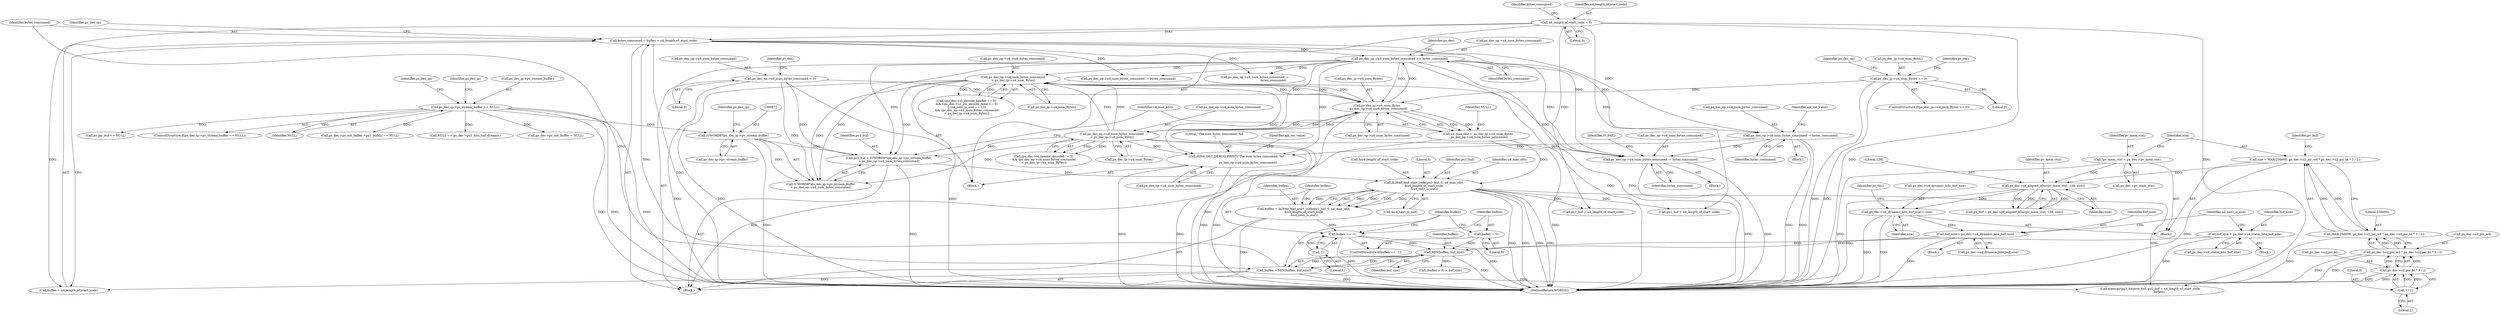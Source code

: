 digraph "0_Android_e629194c62a9a129ce378e08cb1059a8a53f1795@pointer" {
"1001333" [label="(Call,ps_dec_op->u4_num_bytes_consumed -= bytes_consumed)"];
"1001098" [label="(Call,bytes_consumed = buflen + u4_length_of_start_code)"];
"1001093" [label="(Call,buflen = MIN(buflen, buf_size))"];
"1001095" [label="(Call,MIN(buflen, buf_size))"];
"1001086" [label="(Call,buflen == -1)"];
"1001075" [label="(Call,buflen = ih264d_find_start_code(pu1_buf, 0, u4_max_ofst,\n &u4_length_of_start_code,\n &u4_next_is_aud))"];
"1001077" [label="(Call,ih264d_find_start_code(pu1_buf, 0, u4_max_ofst,\n &u4_length_of_start_code,\n &u4_next_is_aud))"];
"1000968" [label="(Call,pu1_buf = (UWORD8*)ps_dec_ip->pv_stream_buffer\n + ps_dec_op->u4_num_bytes_consumed)"];
"1000971" [label="(Call,(UWORD8*)ps_dec_ip->pv_stream_buffer)"];
"1000260" [label="(Call,ps_dec_ip->pv_stream_buffer == NULL)"];
"1001436" [label="(Call,ps_dec_op->u4_num_bytes_consumed\n < ps_dec_ip->u4_num_Bytes)"];
"1001103" [label="(Call,ps_dec_op->u4_num_bytes_consumed += bytes_consumed)"];
"1000981" [label="(Call,ps_dec_ip->u4_num_Bytes\n - ps_dec_op->u4_num_bytes_consumed)"];
"1000281" [label="(Call,ps_dec_ip->u4_num_Bytes <= 0)"];
"1001411" [label="(Call,ps_dec_op->u4_num_bytes_consumed\n < ps_dec_ip->u4_num_Bytes)"];
"1000306" [label="(Call,ps_dec_op->u4_num_bytes_consumed = 0)"];
"1000979" [label="(Call,u4_max_ofst = ps_dec_ip->u4_num_Bytes\n - ps_dec_op->u4_num_bytes_consumed)"];
"1001088" [label="(Call,-1)"];
"1001090" [label="(Call,buflen = 0)"];
"1001055" [label="(Call,buf_size = ps_dec->u4_dynamic_bits_buf_size)"];
"1001040" [label="(Call,ps_dec->u4_dynamic_bits_buf_size = size)"];
"1001026" [label="(Call,ps_dec->pf_aligned_alloc(pv_mem_ctxt, 128, size))"];
"1001004" [label="(Call,*pv_mem_ctxt = ps_dec->pv_mem_ctxt)"];
"1001009" [label="(Call,size = MAX(256000, ps_dec->u2_pic_wd * ps_dec->u2_pic_ht * 3 / 2))"];
"1001011" [label="(Call,MAX(256000, ps_dec->u2_pic_wd * ps_dec->u2_pic_ht * 3 / 2))"];
"1001013" [label="(Call,ps_dec->u2_pic_wd * ps_dec->u2_pic_ht * 3 / 2)"];
"1001017" [label="(Call,ps_dec->u2_pic_ht * 3 / 2)"];
"1001021" [label="(Call,3 / 2)"];
"1001067" [label="(Call,buf_size = ps_dec->u4_static_bits_buf_size)"];
"1000171" [label="(Call,u4_length_of_start_code = 0)"];
"1001569" [label="(Call,ps_dec_op->u4_num_bytes_consumed -= bytes_consumed)"];
"1002117" [label="(Call,H264_DEC_DEBUG_PRINT(\"The num bytes consumed: %d\n\",\n                         ps_dec_op->u4_num_bytes_consumed))"];
"1001057" [label="(Call,ps_dec->u4_dynamic_bits_buf_size)"];
"1001022" [label="(Literal,3)"];
"1001017" [label="(Call,ps_dec->u2_pic_ht * 3 / 2)"];
"1001061" [label="(Block,)"];
"1001107" [label="(Identifier,bytes_consumed)"];
"1001087" [label="(Identifier,buflen)"];
"1001334" [label="(Call,ps_dec_op->u4_num_bytes_consumed)"];
"1001080" [label="(Identifier,u4_max_ofst)"];
"1001105" [label="(Identifier,ps_dec_op)"];
"1000313" [label="(Identifier,ps_dec)"];
"1001440" [label="(Call,ps_dec_ip->u4_num_Bytes)"];
"1001337" [label="(Identifier,bytes_consumed)"];
"1002124" [label="(MethodReturn,WORD32)"];
"1001010" [label="(Identifier,size)"];
"1001026" [label="(Call,ps_dec->pf_aligned_alloc(pv_mem_ctxt, 128, size))"];
"1001085" [label="(ControlStructure,if(buflen == -1))"];
"1000968" [label="(Call,pu1_buf = (UWORD8*)ps_dec_ip->pv_stream_buffer\n + ps_dec_op->u4_num_bytes_consumed)"];
"1000280" [label="(ControlStructure,if(ps_dec_ip->u4_num_Bytes <= 0))"];
"1001077" [label="(Call,ih264d_find_start_code(pu1_buf, 0, u4_max_ofst,\n &u4_length_of_start_code,\n &u4_next_is_aud))"];
"1001021" [label="(Call,3 / 2)"];
"1000282" [label="(Call,ps_dec_ip->u4_num_Bytes)"];
"1001011" [label="(Call,MAX(256000, ps_dec->u2_pic_wd * ps_dec->u2_pic_ht * 3 / 2))"];
"1001096" [label="(Identifier,buflen)"];
"1000991" [label="(Identifier,NULL)"];
"1001412" [label="(Call,ps_dec_op->u4_num_bytes_consumed)"];
"1001049" [label="(Block,)"];
"1001356" [label="(Call,ps_dec_op->u4_num_bytes_consumed -= bytes_consumed)"];
"1001068" [label="(Identifier,buf_size)"];
"1000171" [label="(Call,u4_length_of_start_code = 0)"];
"1000268" [label="(Identifier,ps_dec_op)"];
"1001103" [label="(Call,ps_dec_op->u4_num_bytes_consumed += bytes_consumed)"];
"1001067" [label="(Call,buf_size = ps_dec->u4_static_bits_buf_size)"];
"1001004" [label="(Call,*pv_mem_ctxt = ps_dec->pv_mem_ctxt)"];
"1001027" [label="(Identifier,pv_mem_ctxt)"];
"1001018" [label="(Call,ps_dec->u2_pic_ht)"];
"1001047" [label="(Identifier,ps_dec)"];
"1000176" [label="(Identifier,bytes_consumed)"];
"1001028" [label="(Literal,128)"];
"1001575" [label="(Identifier,IV_FAIL)"];
"1000966" [label="(Block,)"];
"1001436" [label="(Call,ps_dec_op->u4_num_bytes_consumed\n < ps_dec_ip->u4_num_Bytes)"];
"1001081" [label="(Call,&u4_length_of_start_code)"];
"1000982" [label="(Call,ps_dec_ip->u4_num_Bytes)"];
"1001075" [label="(Call,buflen = ih264d_find_start_code(pu1_buf, 0, u4_max_ofst,\n &u4_length_of_start_code,\n &u4_next_is_aud))"];
"1001079" [label="(Literal,0)"];
"1000260" [label="(Call,ps_dec_ip->pv_stream_buffer == NULL)"];
"1002119" [label="(Call,ps_dec_op->u4_num_bytes_consumed)"];
"1002123" [label="(Identifier,api_ret_value)"];
"1001100" [label="(Call,buflen + u4_length_of_start_code)"];
"1001088" [label="(Call,-1)"];
"1001000" [label="(Block,)"];
"1001083" [label="(Call,&u4_next_is_aud)"];
"1000307" [label="(Call,ps_dec_op->u4_num_bytes_consumed)"];
"1000310" [label="(Literal,0)"];
"1001121" [label="(Call,pu1_buf + u4_length_of_start_code)"];
"1001014" [label="(Call,ps_dec->u2_pic_wd)"];
"1001009" [label="(Call,size = MAX(256000, ps_dec->u2_pic_wd * ps_dec->u2_pic_ht * 3 / 2))"];
"1001095" [label="(Call,MIN(buflen, buf_size))"];
"1001099" [label="(Identifier,bytes_consumed)"];
"1000303" [label="(Identifier,ps_dec)"];
"1000289" [label="(Identifier,ps_dec_op)"];
"1001333" [label="(Call,ps_dec_op->u4_num_bytes_consumed -= bytes_consumed)"];
"1001098" [label="(Call,bytes_consumed = buflen + u4_length_of_start_code)"];
"1001006" [label="(Call,ps_dec->pv_mem_ctxt)"];
"1001040" [label="(Call,ps_dec->u4_dynamic_bits_buf_size = size)"];
"1001097" [label="(Identifier,buf_size)"];
"1000981" [label="(Call,ps_dec_ip->u4_num_Bytes\n - ps_dec_op->u4_num_bytes_consumed)"];
"1001114" [label="(Identifier,ps_dec)"];
"1000173" [label="(Literal,0)"];
"1001405" [label="(Call,(ps_dec->i4_header_decoded != 3)\n && (ps_dec_op->u4_num_bytes_consumed\n < ps_dec_ip->u4_num_Bytes))"];
"1001104" [label="(Call,ps_dec_op->u4_num_bytes_consumed)"];
"1000971" [label="(Call,(UWORD8*)ps_dec_ip->pv_stream_buffer)"];
"1001146" [label="(Call,ps_dec_op->u4_num_bytes_consumed -=\n                                        bytes_consumed)"];
"1000980" [label="(Identifier,u4_max_ofst)"];
"1001195" [label="(Call,memcpy(pu1_bitstrm_buf, pu1_buf + u4_length_of_start_code,\n                   buflen))"];
"1000623" [label="(Call,ps_pic_buf == NULL)"];
"1000151" [label="(Block,)"];
"1001023" [label="(Literal,2)"];
"1001202" [label="(Call,(buflen + 8) < buf_size)"];
"1000285" [label="(Literal,0)"];
"1001005" [label="(Identifier,pv_mem_ctxt)"];
"1001012" [label="(Literal,256000)"];
"1001090" [label="(Call,buflen = 0)"];
"1000985" [label="(Call,ps_dec_op->u4_num_bytes_consumed)"];
"1001197" [label="(Call,pu1_buf + u4_length_of_start_code)"];
"1000306" [label="(Call,ps_dec_op->u4_num_bytes_consumed = 0)"];
"1000259" [label="(ControlStructure,if(ps_dec_ip->pv_stream_buffer == NULL))"];
"1001570" [label="(Call,ps_dec_op->u4_num_bytes_consumed)"];
"1000977" [label="(Identifier,ps_dec_op)"];
"1001029" [label="(Identifier,size)"];
"1000979" [label="(Call,u4_max_ofst = ps_dec_ip->u4_num_Bytes\n - ps_dec_op->u4_num_bytes_consumed)"];
"1001044" [label="(Identifier,size)"];
"1001076" [label="(Identifier,buflen)"];
"1000969" [label="(Identifier,pu1_buf)"];
"1001569" [label="(Call,ps_dec_op->u4_num_bytes_consumed -= bytes_consumed)"];
"1001339" [label="(Identifier,api_ret_value)"];
"1000283" [label="(Identifier,ps_dec_ip)"];
"1000264" [label="(Identifier,NULL)"];
"1001437" [label="(Call,ps_dec_op->u4_num_bytes_consumed)"];
"1001055" [label="(Call,buf_size = ps_dec->u4_dynamic_bits_buf_size)"];
"1001093" [label="(Call,buflen = MIN(buflen, buf_size))"];
"1001332" [label="(Block,)"];
"1001411" [label="(Call,ps_dec_op->u4_num_bytes_consumed\n < ps_dec_ip->u4_num_Bytes)"];
"1001041" [label="(Call,ps_dec->u4_dynamic_bits_buf_size)"];
"1001568" [label="(Block,)"];
"1001073" [label="(Identifier,u4_next_is_aud)"];
"1000970" [label="(Call,(UWORD8*)ps_dec_ip->pv_stream_buffer\n + ps_dec_op->u4_num_bytes_consumed)"];
"1001089" [label="(Literal,1)"];
"1002118" [label="(Literal,\"The num bytes consumed: %d\n\")"];
"1001415" [label="(Call,ps_dec_ip->u4_num_Bytes)"];
"1000172" [label="(Identifier,u4_length_of_start_code)"];
"1001025" [label="(Identifier,pv_buf)"];
"1001091" [label="(Identifier,buflen)"];
"1001094" [label="(Identifier,buflen)"];
"1001086" [label="(Call,buflen == -1)"];
"1000973" [label="(Call,ps_dec_ip->pv_stream_buffer)"];
"1001069" [label="(Call,ps_dec->u4_static_bits_buf_size)"];
"1001573" [label="(Identifier,bytes_consumed)"];
"1000406" [label="(Call,ps_dec->ps_out_buffer->pu1_bufs[i] == NULL)"];
"1002117" [label="(Call,H264_DEC_DEBUG_PRINT(\"The num bytes consumed: %d\n\",\n                         ps_dec_op->u4_num_bytes_consumed))"];
"1001078" [label="(Identifier,pu1_buf)"];
"1001024" [label="(Call,pv_buf = ps_dec->pf_aligned_alloc(pv_mem_ctxt, 128, size))"];
"1001013" [label="(Call,ps_dec->u2_pic_wd * ps_dec->u2_pic_ht * 3 / 2)"];
"1001420" [label="(Call,((ps_dec->i4_decode_header == 0)\n && ((ps_dec->u1_pic_decode_done == 0)\n || (u4_next_is_aud == 1)))\n && (ps_dec_op->u4_num_bytes_consumed\n < ps_dec_ip->u4_num_Bytes))"];
"1000261" [label="(Call,ps_dec_ip->pv_stream_buffer)"];
"1001056" [label="(Identifier,buf_size)"];
"1000990" [label="(Call,NULL == ps_dec->pu1_bits_buf_dynamic)"];
"1000311" [label="(Call,ps_dec->ps_out_buffer = NULL)"];
"1001092" [label="(Literal,0)"];
"1000281" [label="(Call,ps_dec_ip->u4_num_Bytes <= 0)"];
"1001333" -> "1001332"  [label="AST: "];
"1001333" -> "1001337"  [label="CFG: "];
"1001334" -> "1001333"  [label="AST: "];
"1001337" -> "1001333"  [label="AST: "];
"1001339" -> "1001333"  [label="CFG: "];
"1001333" -> "1002124"  [label="DDG: "];
"1001333" -> "1002124"  [label="DDG: "];
"1001098" -> "1001333"  [label="DDG: "];
"1001103" -> "1001333"  [label="DDG: "];
"1001333" -> "1001569"  [label="DDG: "];
"1001333" -> "1002117"  [label="DDG: "];
"1001098" -> "1000966"  [label="AST: "];
"1001098" -> "1001100"  [label="CFG: "];
"1001099" -> "1001098"  [label="AST: "];
"1001100" -> "1001098"  [label="AST: "];
"1001105" -> "1001098"  [label="CFG: "];
"1001098" -> "1002124"  [label="DDG: "];
"1001093" -> "1001098"  [label="DDG: "];
"1000171" -> "1001098"  [label="DDG: "];
"1001098" -> "1001103"  [label="DDG: "];
"1001098" -> "1001146"  [label="DDG: "];
"1001098" -> "1001356"  [label="DDG: "];
"1001098" -> "1001569"  [label="DDG: "];
"1001093" -> "1000966"  [label="AST: "];
"1001093" -> "1001095"  [label="CFG: "];
"1001094" -> "1001093"  [label="AST: "];
"1001095" -> "1001093"  [label="AST: "];
"1001099" -> "1001093"  [label="CFG: "];
"1001093" -> "1002124"  [label="DDG: "];
"1001095" -> "1001093"  [label="DDG: "];
"1001095" -> "1001093"  [label="DDG: "];
"1001093" -> "1001100"  [label="DDG: "];
"1001093" -> "1001195"  [label="DDG: "];
"1001095" -> "1001097"  [label="CFG: "];
"1001096" -> "1001095"  [label="AST: "];
"1001097" -> "1001095"  [label="AST: "];
"1001095" -> "1002124"  [label="DDG: "];
"1001086" -> "1001095"  [label="DDG: "];
"1001090" -> "1001095"  [label="DDG: "];
"1001055" -> "1001095"  [label="DDG: "];
"1001067" -> "1001095"  [label="DDG: "];
"1001095" -> "1001202"  [label="DDG: "];
"1001086" -> "1001085"  [label="AST: "];
"1001086" -> "1001088"  [label="CFG: "];
"1001087" -> "1001086"  [label="AST: "];
"1001088" -> "1001086"  [label="AST: "];
"1001091" -> "1001086"  [label="CFG: "];
"1001094" -> "1001086"  [label="CFG: "];
"1001086" -> "1002124"  [label="DDG: "];
"1001086" -> "1002124"  [label="DDG: "];
"1001075" -> "1001086"  [label="DDG: "];
"1001088" -> "1001086"  [label="DDG: "];
"1001075" -> "1000966"  [label="AST: "];
"1001075" -> "1001077"  [label="CFG: "];
"1001076" -> "1001075"  [label="AST: "];
"1001077" -> "1001075"  [label="AST: "];
"1001087" -> "1001075"  [label="CFG: "];
"1001075" -> "1002124"  [label="DDG: "];
"1001077" -> "1001075"  [label="DDG: "];
"1001077" -> "1001075"  [label="DDG: "];
"1001077" -> "1001075"  [label="DDG: "];
"1001077" -> "1001075"  [label="DDG: "];
"1001077" -> "1001075"  [label="DDG: "];
"1001077" -> "1001083"  [label="CFG: "];
"1001078" -> "1001077"  [label="AST: "];
"1001079" -> "1001077"  [label="AST: "];
"1001080" -> "1001077"  [label="AST: "];
"1001081" -> "1001077"  [label="AST: "];
"1001083" -> "1001077"  [label="AST: "];
"1001077" -> "1002124"  [label="DDG: "];
"1001077" -> "1002124"  [label="DDG: "];
"1001077" -> "1002124"  [label="DDG: "];
"1001077" -> "1002124"  [label="DDG: "];
"1000968" -> "1001077"  [label="DDG: "];
"1000979" -> "1001077"  [label="DDG: "];
"1001077" -> "1001121"  [label="DDG: "];
"1001077" -> "1001195"  [label="DDG: "];
"1001077" -> "1001197"  [label="DDG: "];
"1000968" -> "1000966"  [label="AST: "];
"1000968" -> "1000970"  [label="CFG: "];
"1000969" -> "1000968"  [label="AST: "];
"1000970" -> "1000968"  [label="AST: "];
"1000980" -> "1000968"  [label="CFG: "];
"1000968" -> "1002124"  [label="DDG: "];
"1000971" -> "1000968"  [label="DDG: "];
"1001436" -> "1000968"  [label="DDG: "];
"1000306" -> "1000968"  [label="DDG: "];
"1001103" -> "1000968"  [label="DDG: "];
"1001411" -> "1000968"  [label="DDG: "];
"1000971" -> "1000970"  [label="AST: "];
"1000971" -> "1000973"  [label="CFG: "];
"1000972" -> "1000971"  [label="AST: "];
"1000973" -> "1000971"  [label="AST: "];
"1000977" -> "1000971"  [label="CFG: "];
"1000971" -> "1002124"  [label="DDG: "];
"1000971" -> "1000970"  [label="DDG: "];
"1000260" -> "1000971"  [label="DDG: "];
"1000260" -> "1000259"  [label="AST: "];
"1000260" -> "1000264"  [label="CFG: "];
"1000261" -> "1000260"  [label="AST: "];
"1000264" -> "1000260"  [label="AST: "];
"1000268" -> "1000260"  [label="CFG: "];
"1000283" -> "1000260"  [label="CFG: "];
"1000260" -> "1002124"  [label="DDG: "];
"1000260" -> "1002124"  [label="DDG: "];
"1000260" -> "1002124"  [label="DDG: "];
"1000260" -> "1000311"  [label="DDG: "];
"1000260" -> "1000406"  [label="DDG: "];
"1000260" -> "1000623"  [label="DDG: "];
"1000260" -> "1000990"  [label="DDG: "];
"1001436" -> "1001420"  [label="AST: "];
"1001436" -> "1001440"  [label="CFG: "];
"1001437" -> "1001436"  [label="AST: "];
"1001440" -> "1001436"  [label="AST: "];
"1001420" -> "1001436"  [label="CFG: "];
"1001436" -> "1002124"  [label="DDG: "];
"1001436" -> "1002124"  [label="DDG: "];
"1001436" -> "1000970"  [label="DDG: "];
"1001436" -> "1000981"  [label="DDG: "];
"1001436" -> "1000981"  [label="DDG: "];
"1001436" -> "1001420"  [label="DDG: "];
"1001436" -> "1001420"  [label="DDG: "];
"1001103" -> "1001436"  [label="DDG: "];
"1001411" -> "1001436"  [label="DDG: "];
"1001411" -> "1001436"  [label="DDG: "];
"1000981" -> "1001436"  [label="DDG: "];
"1001436" -> "1001569"  [label="DDG: "];
"1001436" -> "1002117"  [label="DDG: "];
"1001103" -> "1000966"  [label="AST: "];
"1001103" -> "1001107"  [label="CFG: "];
"1001104" -> "1001103"  [label="AST: "];
"1001107" -> "1001103"  [label="AST: "];
"1001114" -> "1001103"  [label="CFG: "];
"1001103" -> "1002124"  [label="DDG: "];
"1001103" -> "1002124"  [label="DDG: "];
"1001103" -> "1000970"  [label="DDG: "];
"1001103" -> "1000981"  [label="DDG: "];
"1000981" -> "1001103"  [label="DDG: "];
"1001103" -> "1001146"  [label="DDG: "];
"1001103" -> "1001356"  [label="DDG: "];
"1001103" -> "1001411"  [label="DDG: "];
"1001103" -> "1001569"  [label="DDG: "];
"1001103" -> "1002117"  [label="DDG: "];
"1000981" -> "1000979"  [label="AST: "];
"1000981" -> "1000985"  [label="CFG: "];
"1000982" -> "1000981"  [label="AST: "];
"1000985" -> "1000981"  [label="AST: "];
"1000979" -> "1000981"  [label="CFG: "];
"1000981" -> "1002124"  [label="DDG: "];
"1000981" -> "1000979"  [label="DDG: "];
"1000981" -> "1000979"  [label="DDG: "];
"1000281" -> "1000981"  [label="DDG: "];
"1001411" -> "1000981"  [label="DDG: "];
"1001411" -> "1000981"  [label="DDG: "];
"1000306" -> "1000981"  [label="DDG: "];
"1000981" -> "1001411"  [label="DDG: "];
"1000281" -> "1000280"  [label="AST: "];
"1000281" -> "1000285"  [label="CFG: "];
"1000282" -> "1000281"  [label="AST: "];
"1000285" -> "1000281"  [label="AST: "];
"1000289" -> "1000281"  [label="CFG: "];
"1000303" -> "1000281"  [label="CFG: "];
"1000281" -> "1002124"  [label="DDG: "];
"1000281" -> "1002124"  [label="DDG: "];
"1001411" -> "1001405"  [label="AST: "];
"1001411" -> "1001415"  [label="CFG: "];
"1001412" -> "1001411"  [label="AST: "];
"1001415" -> "1001411"  [label="AST: "];
"1001405" -> "1001411"  [label="CFG: "];
"1001411" -> "1002124"  [label="DDG: "];
"1001411" -> "1002124"  [label="DDG: "];
"1001411" -> "1000970"  [label="DDG: "];
"1001411" -> "1001405"  [label="DDG: "];
"1001411" -> "1001405"  [label="DDG: "];
"1001411" -> "1001569"  [label="DDG: "];
"1001411" -> "1002117"  [label="DDG: "];
"1000306" -> "1000151"  [label="AST: "];
"1000306" -> "1000310"  [label="CFG: "];
"1000307" -> "1000306"  [label="AST: "];
"1000310" -> "1000306"  [label="AST: "];
"1000313" -> "1000306"  [label="CFG: "];
"1000306" -> "1002124"  [label="DDG: "];
"1000306" -> "1000970"  [label="DDG: "];
"1000979" -> "1000966"  [label="AST: "];
"1000980" -> "1000979"  [label="AST: "];
"1000991" -> "1000979"  [label="CFG: "];
"1000979" -> "1002124"  [label="DDG: "];
"1001088" -> "1001089"  [label="CFG: "];
"1001089" -> "1001088"  [label="AST: "];
"1001090" -> "1001085"  [label="AST: "];
"1001090" -> "1001092"  [label="CFG: "];
"1001091" -> "1001090"  [label="AST: "];
"1001092" -> "1001090"  [label="AST: "];
"1001094" -> "1001090"  [label="CFG: "];
"1001055" -> "1001049"  [label="AST: "];
"1001055" -> "1001057"  [label="CFG: "];
"1001056" -> "1001055"  [label="AST: "];
"1001057" -> "1001055"  [label="AST: "];
"1001073" -> "1001055"  [label="CFG: "];
"1001055" -> "1002124"  [label="DDG: "];
"1001040" -> "1001055"  [label="DDG: "];
"1001040" -> "1001000"  [label="AST: "];
"1001040" -> "1001044"  [label="CFG: "];
"1001041" -> "1001040"  [label="AST: "];
"1001044" -> "1001040"  [label="AST: "];
"1001047" -> "1001040"  [label="CFG: "];
"1001040" -> "1002124"  [label="DDG: "];
"1001040" -> "1002124"  [label="DDG: "];
"1001026" -> "1001040"  [label="DDG: "];
"1001026" -> "1001024"  [label="AST: "];
"1001026" -> "1001029"  [label="CFG: "];
"1001027" -> "1001026"  [label="AST: "];
"1001028" -> "1001026"  [label="AST: "];
"1001029" -> "1001026"  [label="AST: "];
"1001024" -> "1001026"  [label="CFG: "];
"1001026" -> "1002124"  [label="DDG: "];
"1001026" -> "1001024"  [label="DDG: "];
"1001026" -> "1001024"  [label="DDG: "];
"1001026" -> "1001024"  [label="DDG: "];
"1001004" -> "1001026"  [label="DDG: "];
"1001009" -> "1001026"  [label="DDG: "];
"1001004" -> "1001000"  [label="AST: "];
"1001004" -> "1001006"  [label="CFG: "];
"1001005" -> "1001004"  [label="AST: "];
"1001006" -> "1001004"  [label="AST: "];
"1001010" -> "1001004"  [label="CFG: "];
"1001004" -> "1002124"  [label="DDG: "];
"1001009" -> "1001000"  [label="AST: "];
"1001009" -> "1001011"  [label="CFG: "];
"1001010" -> "1001009"  [label="AST: "];
"1001011" -> "1001009"  [label="AST: "];
"1001025" -> "1001009"  [label="CFG: "];
"1001009" -> "1002124"  [label="DDG: "];
"1001011" -> "1001009"  [label="DDG: "];
"1001011" -> "1001009"  [label="DDG: "];
"1001011" -> "1001013"  [label="CFG: "];
"1001012" -> "1001011"  [label="AST: "];
"1001013" -> "1001011"  [label="AST: "];
"1001011" -> "1002124"  [label="DDG: "];
"1001013" -> "1001011"  [label="DDG: "];
"1001013" -> "1001011"  [label="DDG: "];
"1001013" -> "1001017"  [label="CFG: "];
"1001014" -> "1001013"  [label="AST: "];
"1001017" -> "1001013"  [label="AST: "];
"1001013" -> "1002124"  [label="DDG: "];
"1001013" -> "1002124"  [label="DDG: "];
"1001017" -> "1001013"  [label="DDG: "];
"1001017" -> "1001013"  [label="DDG: "];
"1001017" -> "1001021"  [label="CFG: "];
"1001018" -> "1001017"  [label="AST: "];
"1001021" -> "1001017"  [label="AST: "];
"1001017" -> "1002124"  [label="DDG: "];
"1001017" -> "1002124"  [label="DDG: "];
"1001021" -> "1001017"  [label="DDG: "];
"1001021" -> "1001017"  [label="DDG: "];
"1001021" -> "1001023"  [label="CFG: "];
"1001022" -> "1001021"  [label="AST: "];
"1001023" -> "1001021"  [label="AST: "];
"1001067" -> "1001061"  [label="AST: "];
"1001067" -> "1001069"  [label="CFG: "];
"1001068" -> "1001067"  [label="AST: "];
"1001069" -> "1001067"  [label="AST: "];
"1001073" -> "1001067"  [label="CFG: "];
"1001067" -> "1002124"  [label="DDG: "];
"1000171" -> "1000151"  [label="AST: "];
"1000171" -> "1000173"  [label="CFG: "];
"1000172" -> "1000171"  [label="AST: "];
"1000173" -> "1000171"  [label="AST: "];
"1000176" -> "1000171"  [label="CFG: "];
"1000171" -> "1002124"  [label="DDG: "];
"1000171" -> "1001100"  [label="DDG: "];
"1000171" -> "1001121"  [label="DDG: "];
"1000171" -> "1001195"  [label="DDG: "];
"1000171" -> "1001197"  [label="DDG: "];
"1001569" -> "1001568"  [label="AST: "];
"1001569" -> "1001573"  [label="CFG: "];
"1001570" -> "1001569"  [label="AST: "];
"1001573" -> "1001569"  [label="AST: "];
"1001575" -> "1001569"  [label="CFG: "];
"1001569" -> "1002124"  [label="DDG: "];
"1001569" -> "1002124"  [label="DDG: "];
"1002117" -> "1000151"  [label="AST: "];
"1002117" -> "1002119"  [label="CFG: "];
"1002118" -> "1002117"  [label="AST: "];
"1002119" -> "1002117"  [label="AST: "];
"1002123" -> "1002117"  [label="CFG: "];
"1002117" -> "1002124"  [label="DDG: "];
"1002117" -> "1002124"  [label="DDG: "];
}
